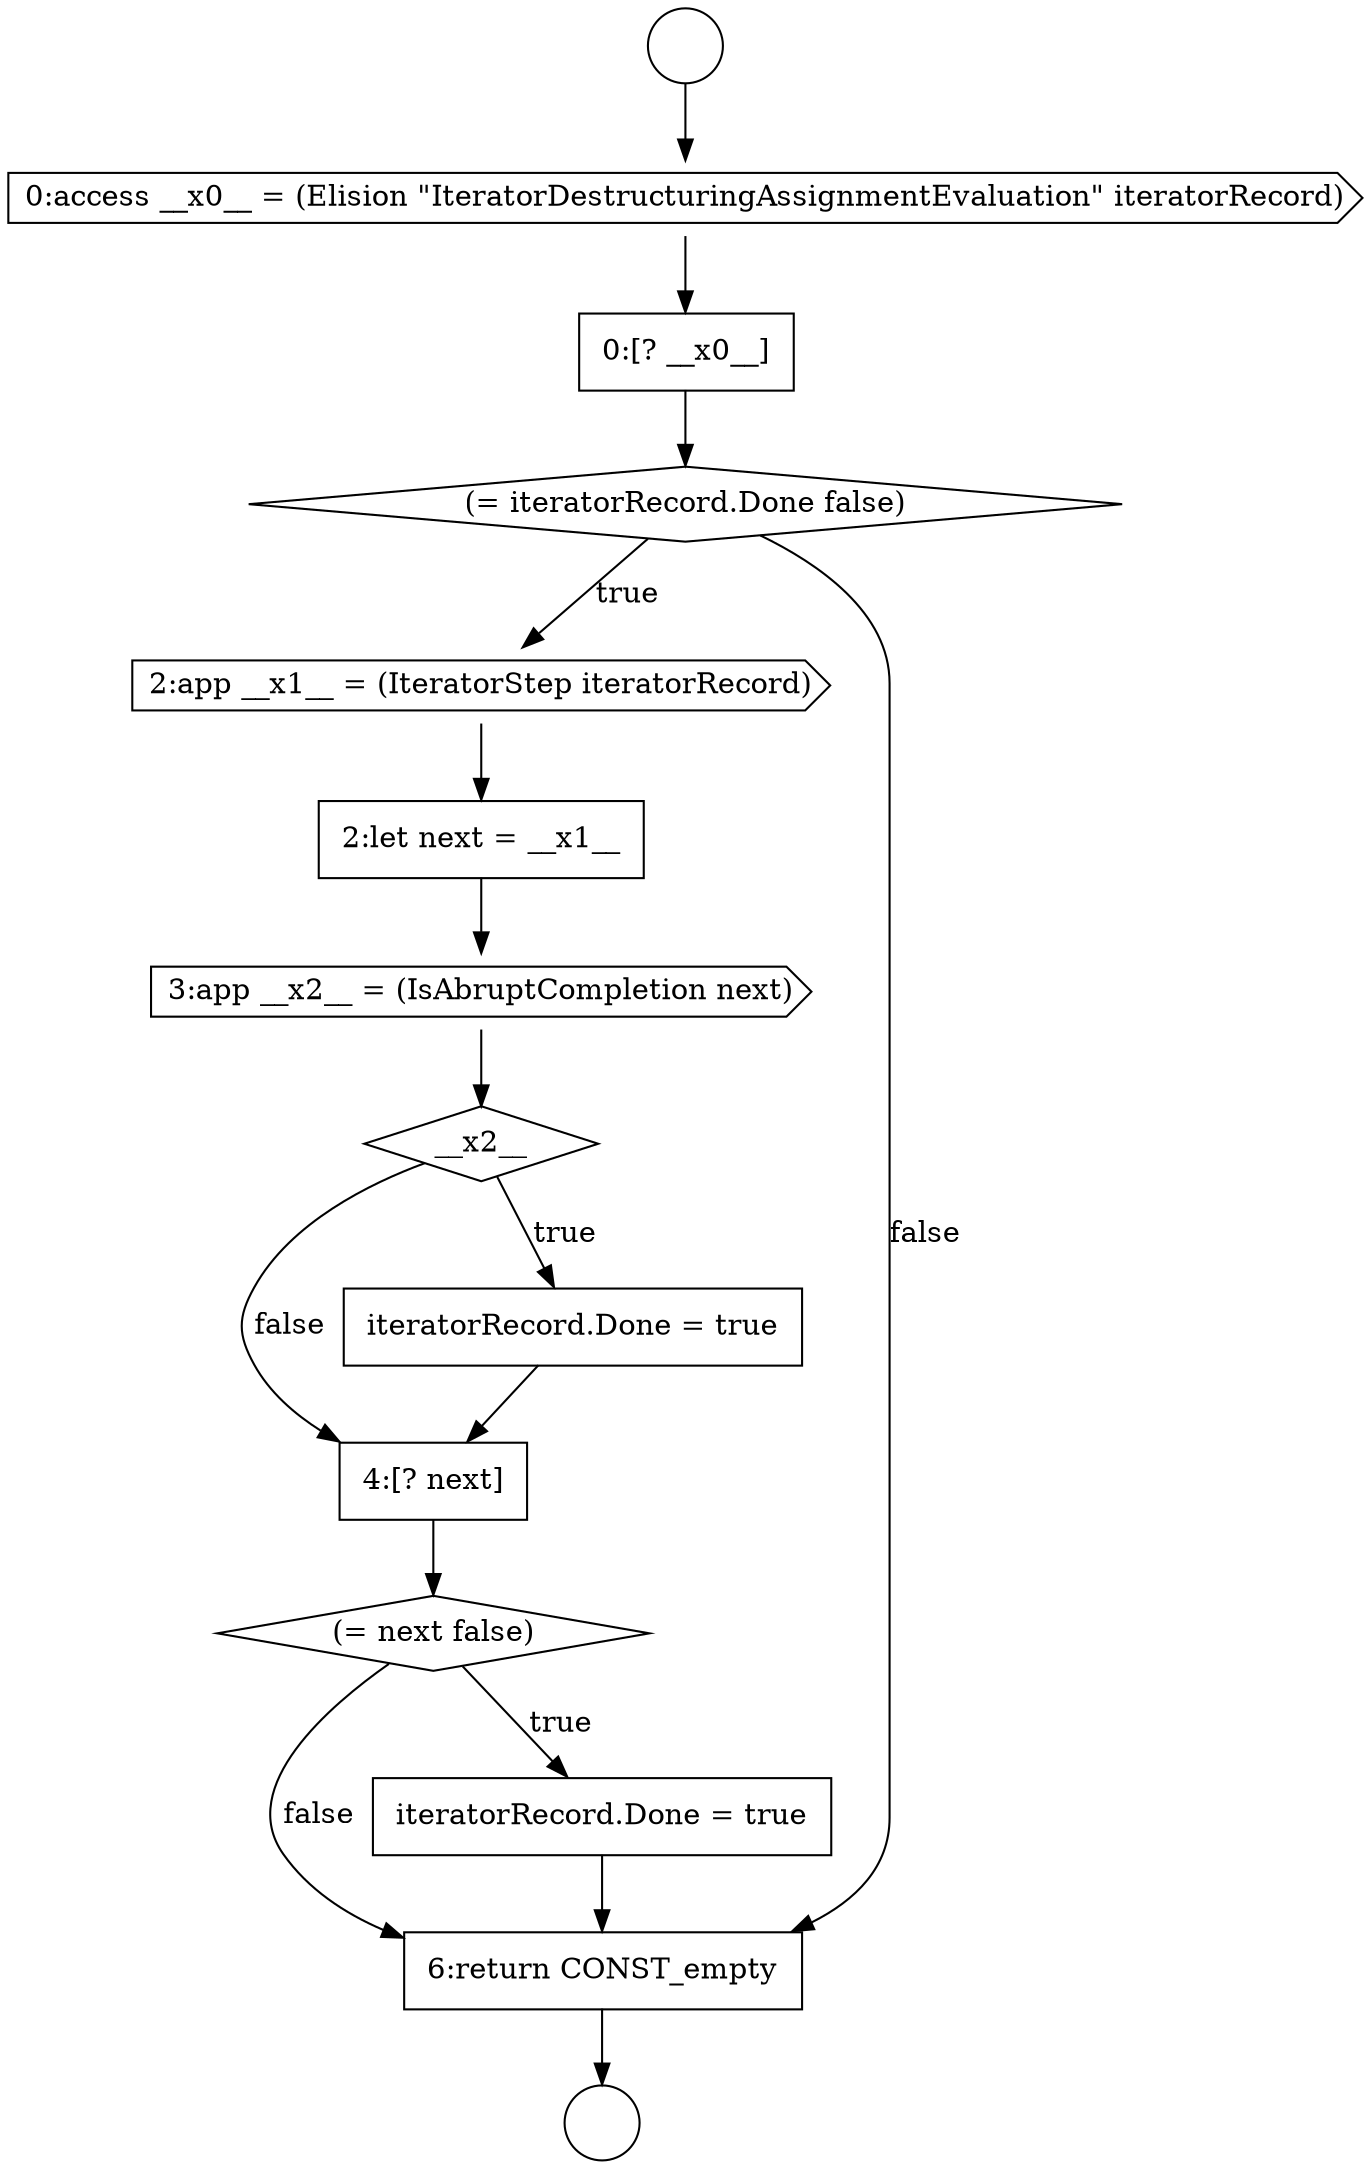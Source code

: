 digraph {
  node5929 [shape=cds, label=<<font color="black">0:access __x0__ = (Elision &quot;IteratorDestructuringAssignmentEvaluation&quot; iteratorRecord)</font>> color="black" fillcolor="white" style=filled]
  node5932 [shape=cds, label=<<font color="black">2:app __x1__ = (IteratorStep iteratorRecord)</font>> color="black" fillcolor="white" style=filled]
  node5930 [shape=none, margin=0, label=<<font color="black">
    <table border="0" cellborder="1" cellspacing="0" cellpadding="10">
      <tr><td align="left">0:[? __x0__]</td></tr>
    </table>
  </font>> color="black" fillcolor="white" style=filled]
  node5928 [shape=circle label=" " color="black" fillcolor="white" style=filled]
  node5931 [shape=diamond, label=<<font color="black">(= iteratorRecord.Done false)</font>> color="black" fillcolor="white" style=filled]
  node5927 [shape=circle label=" " color="black" fillcolor="white" style=filled]
  node5935 [shape=diamond, label=<<font color="black">__x2__</font>> color="black" fillcolor="white" style=filled]
  node5938 [shape=diamond, label=<<font color="black">(= next false)</font>> color="black" fillcolor="white" style=filled]
  node5937 [shape=none, margin=0, label=<<font color="black">
    <table border="0" cellborder="1" cellspacing="0" cellpadding="10">
      <tr><td align="left">4:[? next]</td></tr>
    </table>
  </font>> color="black" fillcolor="white" style=filled]
  node5936 [shape=none, margin=0, label=<<font color="black">
    <table border="0" cellborder="1" cellspacing="0" cellpadding="10">
      <tr><td align="left">iteratorRecord.Done = true</td></tr>
    </table>
  </font>> color="black" fillcolor="white" style=filled]
  node5933 [shape=none, margin=0, label=<<font color="black">
    <table border="0" cellborder="1" cellspacing="0" cellpadding="10">
      <tr><td align="left">2:let next = __x1__</td></tr>
    </table>
  </font>> color="black" fillcolor="white" style=filled]
  node5940 [shape=none, margin=0, label=<<font color="black">
    <table border="0" cellborder="1" cellspacing="0" cellpadding="10">
      <tr><td align="left">6:return CONST_empty</td></tr>
    </table>
  </font>> color="black" fillcolor="white" style=filled]
  node5939 [shape=none, margin=0, label=<<font color="black">
    <table border="0" cellborder="1" cellspacing="0" cellpadding="10">
      <tr><td align="left">iteratorRecord.Done = true</td></tr>
    </table>
  </font>> color="black" fillcolor="white" style=filled]
  node5934 [shape=cds, label=<<font color="black">3:app __x2__ = (IsAbruptCompletion next)</font>> color="black" fillcolor="white" style=filled]
  node5939 -> node5940 [ color="black"]
  node5930 -> node5931 [ color="black"]
  node5940 -> node5928 [ color="black"]
  node5936 -> node5937 [ color="black"]
  node5927 -> node5929 [ color="black"]
  node5929 -> node5930 [ color="black"]
  node5933 -> node5934 [ color="black"]
  node5934 -> node5935 [ color="black"]
  node5935 -> node5936 [label=<<font color="black">true</font>> color="black"]
  node5935 -> node5937 [label=<<font color="black">false</font>> color="black"]
  node5931 -> node5932 [label=<<font color="black">true</font>> color="black"]
  node5931 -> node5940 [label=<<font color="black">false</font>> color="black"]
  node5938 -> node5939 [label=<<font color="black">true</font>> color="black"]
  node5938 -> node5940 [label=<<font color="black">false</font>> color="black"]
  node5932 -> node5933 [ color="black"]
  node5937 -> node5938 [ color="black"]
}
